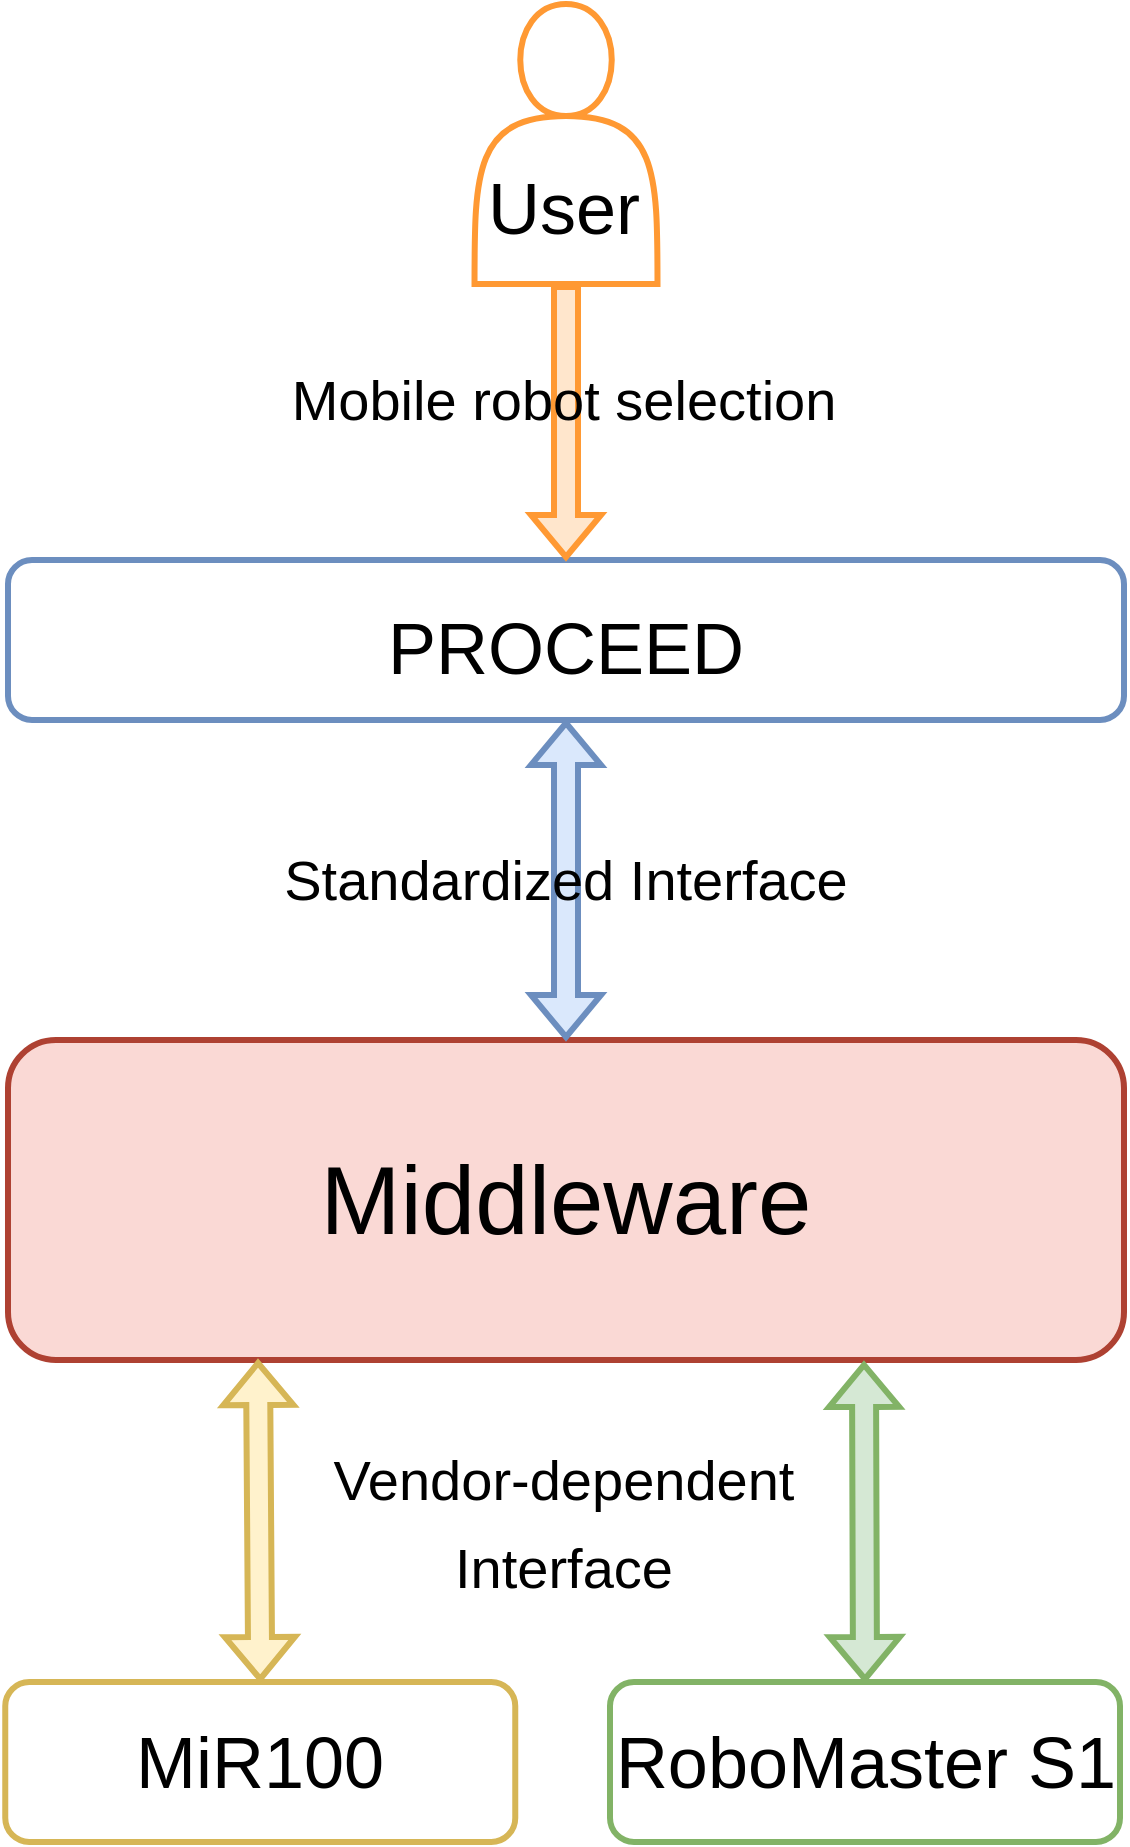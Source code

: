 <mxfile version="20.2.3" type="device"><diagram id="ER8BjVuo2Q4TDm8tb7UI" name="Page-1"><mxGraphModel dx="1422" dy="1963" grid="1" gridSize="10" guides="1" tooltips="1" connect="1" arrows="1" fold="1" page="1" pageScale="1" pageWidth="827" pageHeight="1169" math="0" shadow="0"><root><mxCell id="0"/><mxCell id="1" parent="0"/><mxCell id="mD-pBgRG9FsGBXymWJHO-19" value="" style="rounded=1;whiteSpace=wrap;html=1;shadow=0;fontSize=48;strokeWidth=3;strokeColor=#82B366;" parent="1" vertex="1"><mxGeometry x="423" y="639" width="255" height="80" as="geometry"/></mxCell><mxCell id="mD-pBgRG9FsGBXymWJHO-18" value="" style="rounded=1;whiteSpace=wrap;html=1;shadow=0;fontSize=48;strokeWidth=3;strokeColor=#D6B656;" parent="1" vertex="1"><mxGeometry x="120.63" y="639" width="255" height="80" as="geometry"/></mxCell><mxCell id="mD-pBgRG9FsGBXymWJHO-5" value="&lt;font style=&quot;font-size: 48px&quot;&gt;Middleware&lt;/font&gt;" style="rounded=1;whiteSpace=wrap;html=1;shadow=0;strokeWidth=3;fillColor=#fad9d5;strokeColor=#ae4132;" parent="1" vertex="1"><mxGeometry x="122" y="318" width="558" height="160" as="geometry"/></mxCell><mxCell id="mD-pBgRG9FsGBXymWJHO-7" value="&lt;font style=&quot;font-size: 36px&quot;&gt;MiR100&lt;/font&gt;" style="text;html=1;strokeColor=none;fillColor=none;align=center;verticalAlign=middle;whiteSpace=wrap;rounded=0;shadow=0;fontSize=36;" parent="1" vertex="1"><mxGeometry x="118.13" y="659" width="260" height="40" as="geometry"/></mxCell><mxCell id="mD-pBgRG9FsGBXymWJHO-8" value="&lt;font style=&quot;font-size: 36px&quot;&gt;RoboMaster S1&lt;/font&gt;" style="text;html=1;strokeColor=none;fillColor=none;align=center;verticalAlign=middle;whiteSpace=wrap;rounded=0;shadow=0;fontSize=36;" parent="1" vertex="1"><mxGeometry x="420.5" y="659" width="260" height="40" as="geometry"/></mxCell><mxCell id="mD-pBgRG9FsGBXymWJHO-11" value="" style="shape=flexArrow;endArrow=classic;startArrow=classic;html=1;rounded=0;fontSize=48;strokeWidth=3;fillColor=#dae8fc;strokeColor=#6c8ebf;entryX=0.5;entryY=1;entryDx=0;entryDy=0;" parent="1" source="mD-pBgRG9FsGBXymWJHO-5" target="mD-pBgRG9FsGBXymWJHO-14" edge="1"><mxGeometry width="100" height="100" relative="1" as="geometry"><mxPoint x="236.25" y="288" as="sourcePoint"/><mxPoint x="250" y="188" as="targetPoint"/></mxGeometry></mxCell><mxCell id="mD-pBgRG9FsGBXymWJHO-14" value="&lt;font style=&quot;font-size: 36px&quot;&gt;PROCEED&lt;/font&gt;" style="rounded=1;whiteSpace=wrap;html=1;shadow=0;fontSize=48;strokeWidth=3;strokeColor=#6C8EBF;" parent="1" vertex="1"><mxGeometry x="122" y="78" width="558" height="80" as="geometry"/></mxCell><mxCell id="mD-pBgRG9FsGBXymWJHO-21" value="" style="shape=flexArrow;endArrow=classic;startArrow=classic;html=1;rounded=0;fontSize=48;strokeWidth=3;fillColor=#fff2cc;strokeColor=#d6b656;exitX=0.5;exitY=0;exitDx=0;exitDy=0;entryX=0.224;entryY=1;entryDx=0;entryDy=0;entryPerimeter=0;" parent="1" source="mD-pBgRG9FsGBXymWJHO-18" target="mD-pBgRG9FsGBXymWJHO-5" edge="1"><mxGeometry width="100" height="100" relative="1" as="geometry"><mxPoint x="250" y="580" as="sourcePoint"/><mxPoint x="250" y="500" as="targetPoint"/></mxGeometry></mxCell><mxCell id="mD-pBgRG9FsGBXymWJHO-23" value="" style="shape=flexArrow;endArrow=classic;startArrow=classic;html=1;rounded=0;fontSize=48;strokeWidth=3;fillColor=#d5e8d4;strokeColor=#82b366;exitX=0.5;exitY=0;exitDx=0;exitDy=0;entryX=0.767;entryY=1.006;entryDx=0;entryDy=0;entryPerimeter=0;" parent="1" source="mD-pBgRG9FsGBXymWJHO-19" target="mD-pBgRG9FsGBXymWJHO-5" edge="1"><mxGeometry width="100" height="100" relative="1" as="geometry"><mxPoint x="552" y="570" as="sourcePoint"/><mxPoint x="540" y="490" as="targetPoint"/></mxGeometry></mxCell><mxCell id="mD-pBgRG9FsGBXymWJHO-20" value="&lt;font style=&quot;font-size: 28px&quot;&gt;Standardized Interface&lt;/font&gt;" style="text;html=1;strokeColor=none;fillColor=none;align=center;verticalAlign=middle;whiteSpace=wrap;rounded=0;shadow=0;fontSize=36;" parent="1" vertex="1"><mxGeometry x="172.88" y="220" width="456.25" height="30" as="geometry"/></mxCell><mxCell id="mD-pBgRG9FsGBXymWJHO-26" value="&lt;font style=&quot;font-size: 28px&quot;&gt;Vendor-dependent Interface&lt;/font&gt;" style="text;html=1;strokeColor=none;fillColor=none;align=center;verticalAlign=middle;whiteSpace=wrap;rounded=0;shadow=0;fontSize=36;" parent="1" vertex="1"><mxGeometry x="260" y="517" width="280" height="80" as="geometry"/></mxCell><mxCell id="5yvDIOyqNvZ4iycvjI0O-1" value="" style="shape=actor;whiteSpace=wrap;html=1;strokeColor=#FF9933;strokeWidth=3;" parent="1" vertex="1"><mxGeometry x="355.26" y="-200" width="91.49" height="140" as="geometry"/></mxCell><mxCell id="5yvDIOyqNvZ4iycvjI0O-6" value="" style="shape=flexArrow;endArrow=classic;html=1;rounded=0;strokeWidth=3;exitX=0.5;exitY=1;exitDx=0;exitDy=0;fillColor=#ffe6cc;strokeColor=#FF9933;" parent="1" source="5yvDIOyqNvZ4iycvjI0O-1" target="mD-pBgRG9FsGBXymWJHO-14" edge="1"><mxGeometry width="50" height="50" relative="1" as="geometry"><mxPoint x="400" y="20" as="sourcePoint"/><mxPoint x="450" y="-30" as="targetPoint"/></mxGeometry></mxCell><mxCell id="5yvDIOyqNvZ4iycvjI0O-7" value="&lt;font style=&quot;font-size: 36px&quot;&gt;User&lt;/font&gt;" style="text;html=1;strokeColor=none;fillColor=none;align=center;verticalAlign=middle;whiteSpace=wrap;rounded=0;shadow=0;fontSize=36;" parent="1" vertex="1"><mxGeometry x="354.52" y="-118" width="90" height="40" as="geometry"/></mxCell><mxCell id="5yvDIOyqNvZ4iycvjI0O-8" value="&lt;font style=&quot;font-size: 28px&quot;&gt;Mobile robot selection&lt;/font&gt;" style="text;html=1;strokeColor=none;fillColor=none;align=center;verticalAlign=middle;whiteSpace=wrap;rounded=0;shadow=0;fontSize=36;" parent="1" vertex="1"><mxGeometry x="171.87" y="-20" width="456.25" height="30" as="geometry"/></mxCell></root></mxGraphModel></diagram></mxfile>